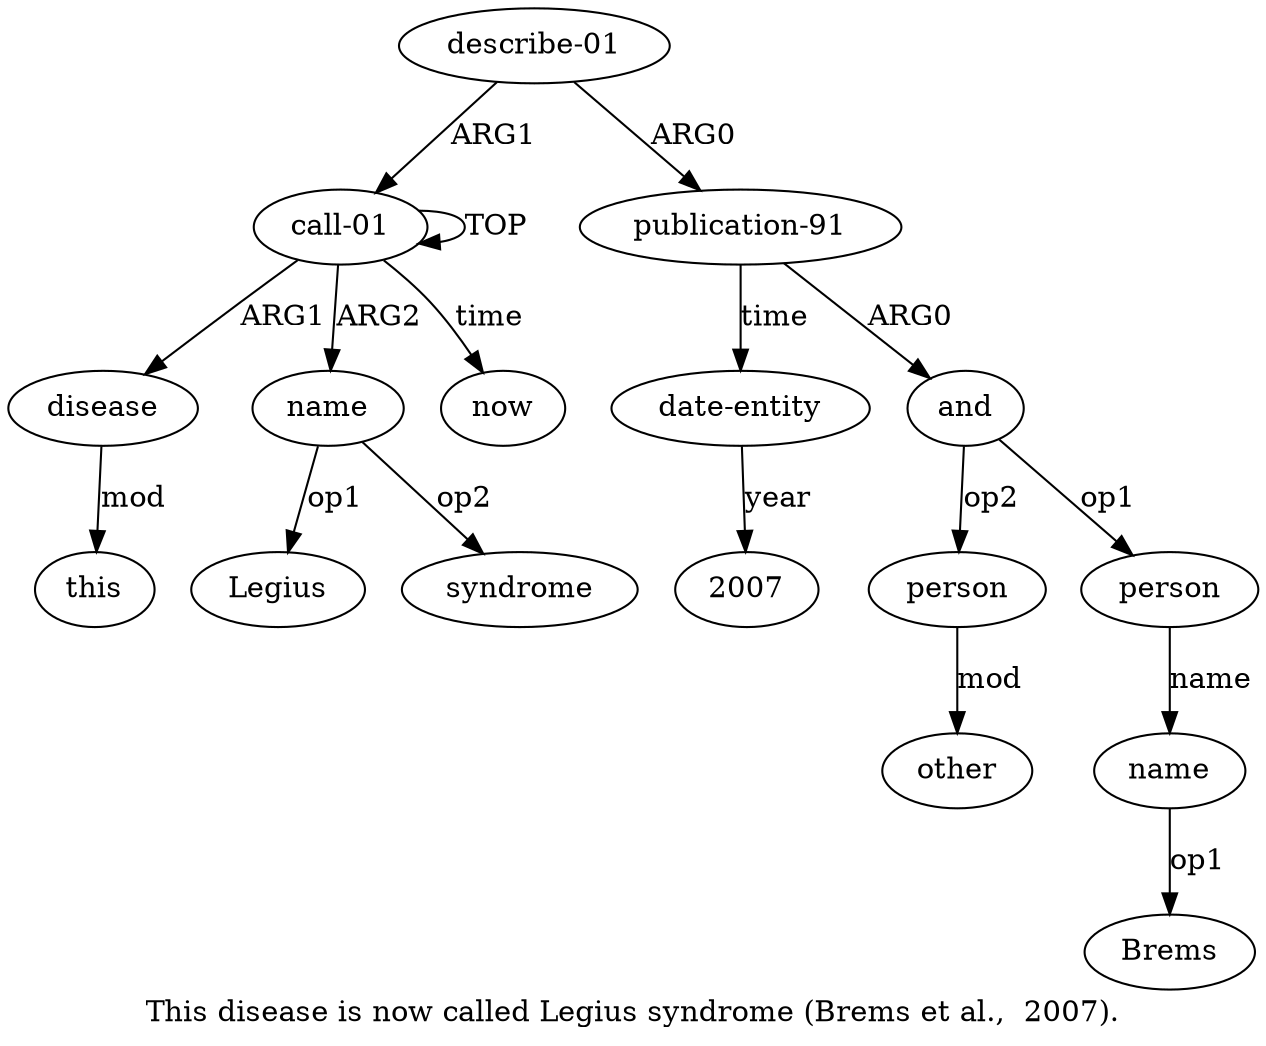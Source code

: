 digraph  {
	graph [label="This disease is now called Legius syndrome (Brems et al.,  2007)."];
	node [label="\N"];
	"a3 Legius"	 [color=black,
		gold_ind=-1,
		gold_label=Legius,
		label=Legius,
		test_ind=-1,
		test_label=Legius];
	"a3 syndrome"	 [color=black,
		gold_ind=-1,
		gold_label=syndrome,
		label=syndrome,
		test_ind=-1,
		test_label=syndrome];
	a11	 [color=black,
		gold_ind=11,
		gold_label=other,
		label=other,
		test_ind=11,
		test_label=other];
	a10	 [color=black,
		gold_ind=10,
		gold_label=person,
		label=person,
		test_ind=10,
		test_label=person];
	a10 -> a11 [key=0,
	color=black,
	gold_label=mod,
	label=mod,
	test_label=mod];
a12 [color=black,
	gold_ind=12,
	gold_label="date-entity",
	label="date-entity",
	test_ind=12,
	test_label="date-entity"];
"a12 2007" [color=black,
	gold_ind=-1,
	gold_label=2007,
	label=2007,
	test_ind=-1,
	test_label=2007];
a12 -> "a12 2007" [key=0,
color=black,
gold_label=year,
label=year,
test_label=year];
"a9 Brems" [color=black,
gold_ind=-1,
gold_label=Brems,
label=Brems,
test_ind=-1,
test_label=Brems];
a1 [color=black,
gold_ind=1,
gold_label=disease,
label=disease,
test_ind=1,
test_label=disease];
a2 [color=black,
gold_ind=2,
gold_label=this,
label=this,
test_ind=2,
test_label=this];
a1 -> a2 [key=0,
color=black,
gold_label=mod,
label=mod,
test_label=mod];
a0 [color=black,
gold_ind=0,
gold_label="call-01",
label="call-01",
test_ind=0,
test_label="call-01"];
a0 -> a1 [key=0,
color=black,
gold_label=ARG1,
label=ARG1,
test_label=ARG1];
a0 -> a0 [key=0,
color=black,
gold_label=TOP,
label=TOP,
test_label=TOP];
a3 [color=black,
gold_ind=3,
gold_label=name,
label=name,
test_ind=3,
test_label=name];
a0 -> a3 [key=0,
color=black,
gold_label=ARG2,
label=ARG2,
test_label=ARG2];
a4 [color=black,
gold_ind=4,
gold_label=now,
label=now,
test_ind=4,
test_label=now];
a0 -> a4 [key=0,
color=black,
gold_label=time,
label=time,
test_label=time];
a3 -> "a3 Legius" [key=0,
color=black,
gold_label=op1,
label=op1,
test_label=op1];
a3 -> "a3 syndrome" [key=0,
color=black,
gold_label=op2,
label=op2,
test_label=op2];
a5 [color=black,
gold_ind=5,
gold_label="describe-01",
label="describe-01",
test_ind=5,
test_label="describe-01"];
a5 -> a0 [key=0,
color=black,
gold_label=ARG1,
label=ARG1,
test_label=ARG1];
a6 [color=black,
gold_ind=6,
gold_label="publication-91",
label="publication-91",
test_ind=6,
test_label="publication-91"];
a5 -> a6 [key=0,
color=black,
gold_label=ARG0,
label=ARG0,
test_label=ARG0];
a7 [color=black,
gold_ind=7,
gold_label=and,
label=and,
test_ind=7,
test_label=and];
a7 -> a10 [key=0,
color=black,
gold_label=op2,
label=op2,
test_label=op2];
a8 [color=black,
gold_ind=8,
gold_label=person,
label=person,
test_ind=8,
test_label=person];
a7 -> a8 [key=0,
color=black,
gold_label=op1,
label=op1,
test_label=op1];
a6 -> a12 [key=0,
color=black,
gold_label=time,
label=time,
test_label=time];
a6 -> a7 [key=0,
color=black,
gold_label=ARG0,
label=ARG0,
test_label=ARG0];
a9 [color=black,
gold_ind=9,
gold_label=name,
label=name,
test_ind=9,
test_label=name];
a9 -> "a9 Brems" [key=0,
color=black,
gold_label=op1,
label=op1,
test_label=op1];
a8 -> a9 [key=0,
color=black,
gold_label=name,
label=name,
test_label=name];
}
